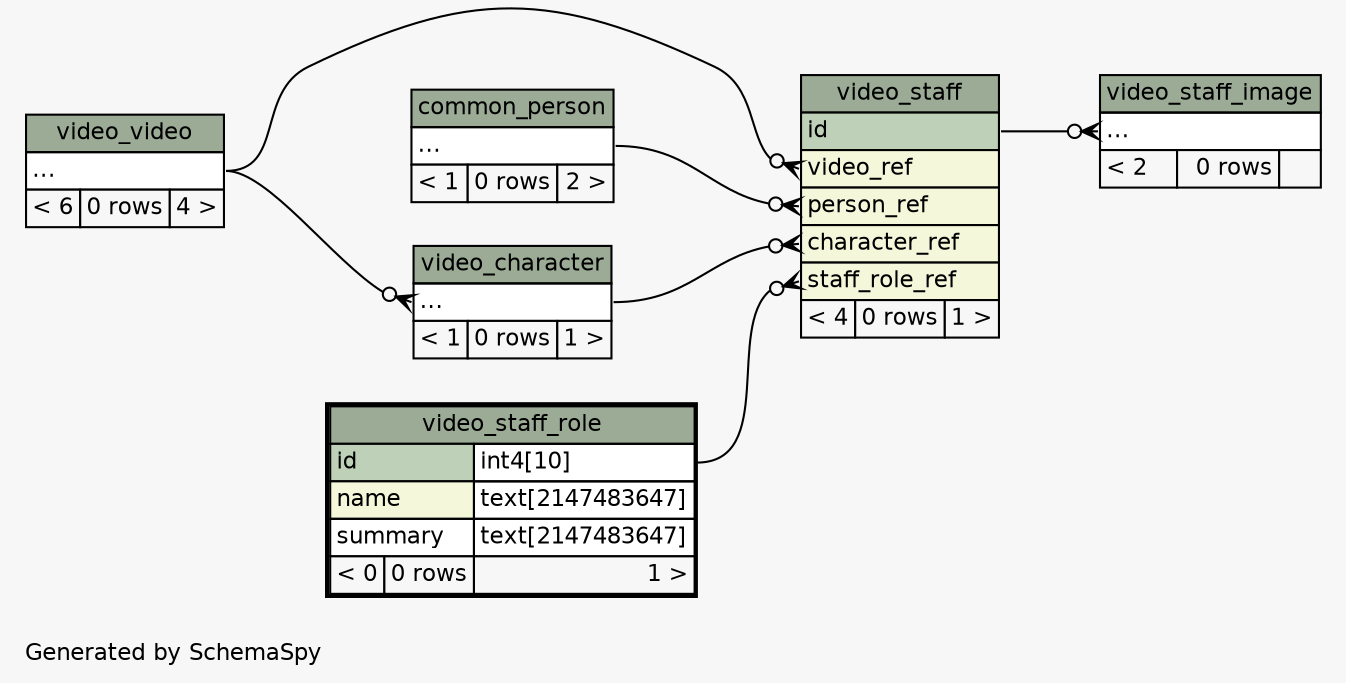 // dot 2.26.3 on Linux 3.2.0-23-generic
// SchemaSpy rev 590
digraph "twoDegreesRelationshipsDiagram" {
  graph [
    rankdir="RL"
    bgcolor="#f7f7f7"
    label="\nGenerated by SchemaSpy"
    labeljust="l"
    nodesep="0.18"
    ranksep="0.46"
    fontname="Helvetica"
    fontsize="11"
  ];
  node [
    fontname="Helvetica"
    fontsize="11"
    shape="plaintext"
  ];
  edge [
    arrowsize="0.8"
  ];
  "video_character":"elipses":w -> "video_video":"elipses":e [arrowhead=none dir=back arrowtail=crowodot];
  "video_staff":"character_ref":w -> "video_character":"elipses":e [arrowhead=none dir=back arrowtail=crowodot];
  "video_staff":"person_ref":w -> "common_person":"elipses":e [arrowhead=none dir=back arrowtail=crowodot];
  "video_staff":"staff_role_ref":w -> "video_staff_role":"id.type":e [arrowhead=none dir=back arrowtail=crowodot];
  "video_staff":"video_ref":w -> "video_video":"elipses":e [arrowhead=none dir=back arrowtail=crowodot];
  "video_staff_image":"elipses":w -> "video_staff":"id":e [arrowhead=none dir=back arrowtail=crowodot];
  "common_person" [
    label=<
    <TABLE BORDER="0" CELLBORDER="1" CELLSPACING="0" BGCOLOR="#ffffff">
      <TR><TD COLSPAN="3" BGCOLOR="#9bab96" ALIGN="CENTER">common_person</TD></TR>
      <TR><TD PORT="elipses" COLSPAN="3" ALIGN="LEFT">...</TD></TR>
      <TR><TD ALIGN="LEFT" BGCOLOR="#f7f7f7">&lt; 1</TD><TD ALIGN="RIGHT" BGCOLOR="#f7f7f7">0 rows</TD><TD ALIGN="RIGHT" BGCOLOR="#f7f7f7">2 &gt;</TD></TR>
    </TABLE>>
    URL="common_person.html"
    tooltip="common_person"
  ];
  "video_character" [
    label=<
    <TABLE BORDER="0" CELLBORDER="1" CELLSPACING="0" BGCOLOR="#ffffff">
      <TR><TD COLSPAN="3" BGCOLOR="#9bab96" ALIGN="CENTER">video_character</TD></TR>
      <TR><TD PORT="elipses" COLSPAN="3" ALIGN="LEFT">...</TD></TR>
      <TR><TD ALIGN="LEFT" BGCOLOR="#f7f7f7">&lt; 1</TD><TD ALIGN="RIGHT" BGCOLOR="#f7f7f7">0 rows</TD><TD ALIGN="RIGHT" BGCOLOR="#f7f7f7">1 &gt;</TD></TR>
    </TABLE>>
    URL="video_character.html"
    tooltip="video_character"
  ];
  "video_staff" [
    label=<
    <TABLE BORDER="0" CELLBORDER="1" CELLSPACING="0" BGCOLOR="#ffffff">
      <TR><TD COLSPAN="3" BGCOLOR="#9bab96" ALIGN="CENTER">video_staff</TD></TR>
      <TR><TD PORT="id" COLSPAN="3" BGCOLOR="#bed1b8" ALIGN="LEFT">id</TD></TR>
      <TR><TD PORT="video_ref" COLSPAN="3" BGCOLOR="#f4f7da" ALIGN="LEFT">video_ref</TD></TR>
      <TR><TD PORT="person_ref" COLSPAN="3" BGCOLOR="#f4f7da" ALIGN="LEFT">person_ref</TD></TR>
      <TR><TD PORT="character_ref" COLSPAN="3" BGCOLOR="#f4f7da" ALIGN="LEFT">character_ref</TD></TR>
      <TR><TD PORT="staff_role_ref" COLSPAN="3" BGCOLOR="#f4f7da" ALIGN="LEFT">staff_role_ref</TD></TR>
      <TR><TD ALIGN="LEFT" BGCOLOR="#f7f7f7">&lt; 4</TD><TD ALIGN="RIGHT" BGCOLOR="#f7f7f7">0 rows</TD><TD ALIGN="RIGHT" BGCOLOR="#f7f7f7">1 &gt;</TD></TR>
    </TABLE>>
    URL="video_staff.html"
    tooltip="video_staff"
  ];
  "video_staff_image" [
    label=<
    <TABLE BORDER="0" CELLBORDER="1" CELLSPACING="0" BGCOLOR="#ffffff">
      <TR><TD COLSPAN="3" BGCOLOR="#9bab96" ALIGN="CENTER">video_staff_image</TD></TR>
      <TR><TD PORT="elipses" COLSPAN="3" ALIGN="LEFT">...</TD></TR>
      <TR><TD ALIGN="LEFT" BGCOLOR="#f7f7f7">&lt; 2</TD><TD ALIGN="RIGHT" BGCOLOR="#f7f7f7">0 rows</TD><TD ALIGN="RIGHT" BGCOLOR="#f7f7f7">  </TD></TR>
    </TABLE>>
    URL="video_staff_image.html"
    tooltip="video_staff_image"
  ];
  "video_staff_role" [
    label=<
    <TABLE BORDER="2" CELLBORDER="1" CELLSPACING="0" BGCOLOR="#ffffff">
      <TR><TD COLSPAN="3" BGCOLOR="#9bab96" ALIGN="CENTER">video_staff_role</TD></TR>
      <TR><TD PORT="id" COLSPAN="2" BGCOLOR="#bed1b8" ALIGN="LEFT">id</TD><TD PORT="id.type" ALIGN="LEFT">int4[10]</TD></TR>
      <TR><TD PORT="name" COLSPAN="2" BGCOLOR="#f4f7da" ALIGN="LEFT">name</TD><TD PORT="name.type" ALIGN="LEFT">text[2147483647]</TD></TR>
      <TR><TD PORT="summary" COLSPAN="2" ALIGN="LEFT">summary</TD><TD PORT="summary.type" ALIGN="LEFT">text[2147483647]</TD></TR>
      <TR><TD ALIGN="LEFT" BGCOLOR="#f7f7f7">&lt; 0</TD><TD ALIGN="RIGHT" BGCOLOR="#f7f7f7">0 rows</TD><TD ALIGN="RIGHT" BGCOLOR="#f7f7f7">1 &gt;</TD></TR>
    </TABLE>>
    URL="video_staff_role.html"
    tooltip="video_staff_role"
  ];
  "video_video" [
    label=<
    <TABLE BORDER="0" CELLBORDER="1" CELLSPACING="0" BGCOLOR="#ffffff">
      <TR><TD COLSPAN="3" BGCOLOR="#9bab96" ALIGN="CENTER">video_video</TD></TR>
      <TR><TD PORT="elipses" COLSPAN="3" ALIGN="LEFT">...</TD></TR>
      <TR><TD ALIGN="LEFT" BGCOLOR="#f7f7f7">&lt; 6</TD><TD ALIGN="RIGHT" BGCOLOR="#f7f7f7">0 rows</TD><TD ALIGN="RIGHT" BGCOLOR="#f7f7f7">4 &gt;</TD></TR>
    </TABLE>>
    URL="video_video.html"
    tooltip="video_video"
  ];
}
